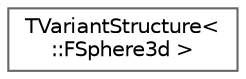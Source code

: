 digraph "Graphical Class Hierarchy"
{
 // INTERACTIVE_SVG=YES
 // LATEX_PDF_SIZE
  bgcolor="transparent";
  edge [fontname=Helvetica,fontsize=10,labelfontname=Helvetica,labelfontsize=10];
  node [fontname=Helvetica,fontsize=10,shape=box,height=0.2,width=0.4];
  rankdir="LR";
  Node0 [id="Node000000",label="TVariantStructure\<\l::FSphere3d \>",height=0.2,width=0.4,color="grey40", fillcolor="white", style="filled",URL="$d2/dde/structTVariantStructure_3_1_1FSphere3d_01_4.html",tooltip=" "];
}
